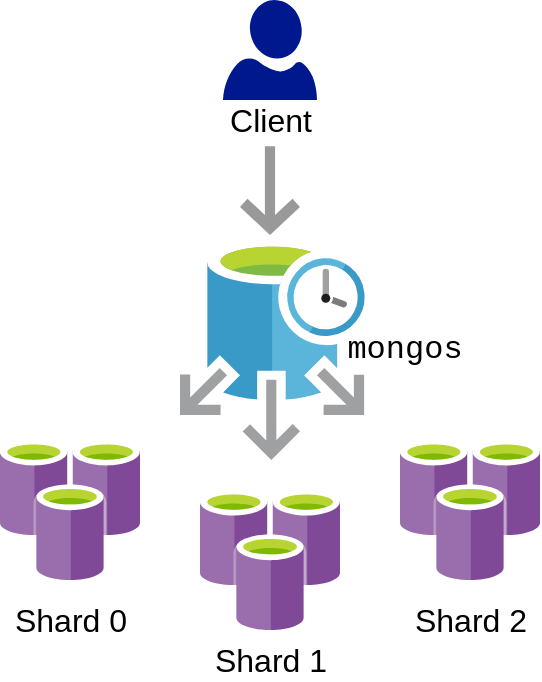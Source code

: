 <mxfile version="14.1.8" type="device"><diagram id="IcDwJgHiiMfIUn3dkWDq" name="Page-1"><mxGraphModel dx="813" dy="482" grid="1" gridSize="10" guides="1" tooltips="1" connect="1" arrows="1" fold="1" page="1" pageScale="1" pageWidth="850" pageHeight="1100" math="0" shadow="0"><root><mxCell id="0"/><mxCell id="1" parent="0"/><mxCell id="I2zA5zyhMTfWMtwloxv1-16" value="" style="group" vertex="1" connectable="0" parent="1"><mxGeometry x="270" y="320" width="70" height="100" as="geometry"/></mxCell><mxCell id="I2zA5zyhMTfWMtwloxv1-8" value="" style="aspect=fixed;html=1;points=[];align=center;image;fontSize=12;image=img/lib/mscae/Azure_Cache_for_Redis.svg;" vertex="1" parent="I2zA5zyhMTfWMtwloxv1-16"><mxGeometry width="70" height="70" as="geometry"/></mxCell><mxCell id="I2zA5zyhMTfWMtwloxv1-9" value="Shard 0" style="text;html=1;align=center;verticalAlign=middle;resizable=0;points=[];autosize=1;fontSize=16;" vertex="1" parent="I2zA5zyhMTfWMtwloxv1-16"><mxGeometry y="80" width="70" height="20" as="geometry"/></mxCell><mxCell id="I2zA5zyhMTfWMtwloxv1-18" value="" style="group" vertex="1" connectable="0" parent="1"><mxGeometry x="470" y="320" width="70" height="100" as="geometry"/></mxCell><mxCell id="I2zA5zyhMTfWMtwloxv1-4" value="" style="aspect=fixed;html=1;points=[];align=center;image;fontSize=12;image=img/lib/mscae/Azure_Cache_for_Redis.svg;" vertex="1" parent="I2zA5zyhMTfWMtwloxv1-18"><mxGeometry width="70" height="70" as="geometry"/></mxCell><mxCell id="I2zA5zyhMTfWMtwloxv1-10" value="Shard 2" style="text;html=1;align=center;verticalAlign=middle;resizable=0;points=[];autosize=1;fontSize=16;" vertex="1" parent="I2zA5zyhMTfWMtwloxv1-18"><mxGeometry y="80" width="70" height="20" as="geometry"/></mxCell><mxCell id="I2zA5zyhMTfWMtwloxv1-19" value="" style="group" vertex="1" connectable="0" parent="1"><mxGeometry x="375" y="100" width="60" height="70" as="geometry"/></mxCell><mxCell id="I2zA5zyhMTfWMtwloxv1-5" value="" style="aspect=fixed;pointerEvents=1;shadow=0;dashed=0;html=1;strokeColor=none;labelPosition=center;verticalLabelPosition=bottom;verticalAlign=top;align=center;fillColor=#00188D;shape=mxgraph.azure.user" vertex="1" parent="I2zA5zyhMTfWMtwloxv1-19"><mxGeometry x="6.5" width="47" height="50" as="geometry"/></mxCell><mxCell id="I2zA5zyhMTfWMtwloxv1-12" value="&lt;font style=&quot;font-size: 16px&quot;&gt;Client&lt;/font&gt;" style="text;html=1;align=center;verticalAlign=middle;resizable=0;points=[];autosize=1;" vertex="1" parent="I2zA5zyhMTfWMtwloxv1-19"><mxGeometry y="50" width="60" height="20" as="geometry"/></mxCell><mxCell id="I2zA5zyhMTfWMtwloxv1-20" value="" style="group" vertex="1" connectable="0" parent="1"><mxGeometry x="360" y="220" width="147" height="110" as="geometry"/></mxCell><mxCell id="I2zA5zyhMTfWMtwloxv1-6" value="" style="aspect=fixed;html=1;points=[];align=center;image;fontSize=12;image=img/lib/mscae/Elastic_Job_Agents.svg;" vertex="1" parent="I2zA5zyhMTfWMtwloxv1-20"><mxGeometry width="92.4" height="110" as="geometry"/></mxCell><mxCell id="I2zA5zyhMTfWMtwloxv1-11" value="&lt;font style=&quot;font-size: 16px&quot; face=&quot;Courier New&quot;&gt;mongos&lt;/font&gt;" style="text;html=1;align=center;verticalAlign=middle;resizable=0;points=[];autosize=1;" vertex="1" parent="I2zA5zyhMTfWMtwloxv1-20"><mxGeometry x="77" y="45" width="70" height="20" as="geometry"/></mxCell><mxCell id="I2zA5zyhMTfWMtwloxv1-46" value="" style="group" vertex="1" connectable="0" parent="1"><mxGeometry x="370" y="345" width="70" height="95" as="geometry"/></mxCell><mxCell id="I2zA5zyhMTfWMtwloxv1-43" value="" style="aspect=fixed;html=1;points=[];align=center;image;fontSize=12;image=img/lib/mscae/Azure_Cache_for_Redis.svg;" vertex="1" parent="I2zA5zyhMTfWMtwloxv1-46"><mxGeometry width="70" height="70" as="geometry"/></mxCell><mxCell id="I2zA5zyhMTfWMtwloxv1-44" value="Shard 1" style="text;html=1;align=center;verticalAlign=middle;resizable=0;points=[];autosize=1;fontSize=16;" vertex="1" parent="I2zA5zyhMTfWMtwloxv1-46"><mxGeometry y="75" width="70" height="20" as="geometry"/></mxCell><mxCell id="I2zA5zyhMTfWMtwloxv1-48" value="" style="html=1;shadow=0;dashed=0;align=center;verticalAlign=middle;shape=mxgraph.arrows2.sharpArrow2;dy1=0.83;dx1=10.02;dx2=13.97;dy3=0.25;dx3=18.16;notch=0;fontSize=16;rotation=90;fillColor=#999999;strokeColor=none;" vertex="1" parent="1"><mxGeometry x="382.81" y="180.32" width="44.37" height="30" as="geometry"/></mxCell></root></mxGraphModel></diagram></mxfile>